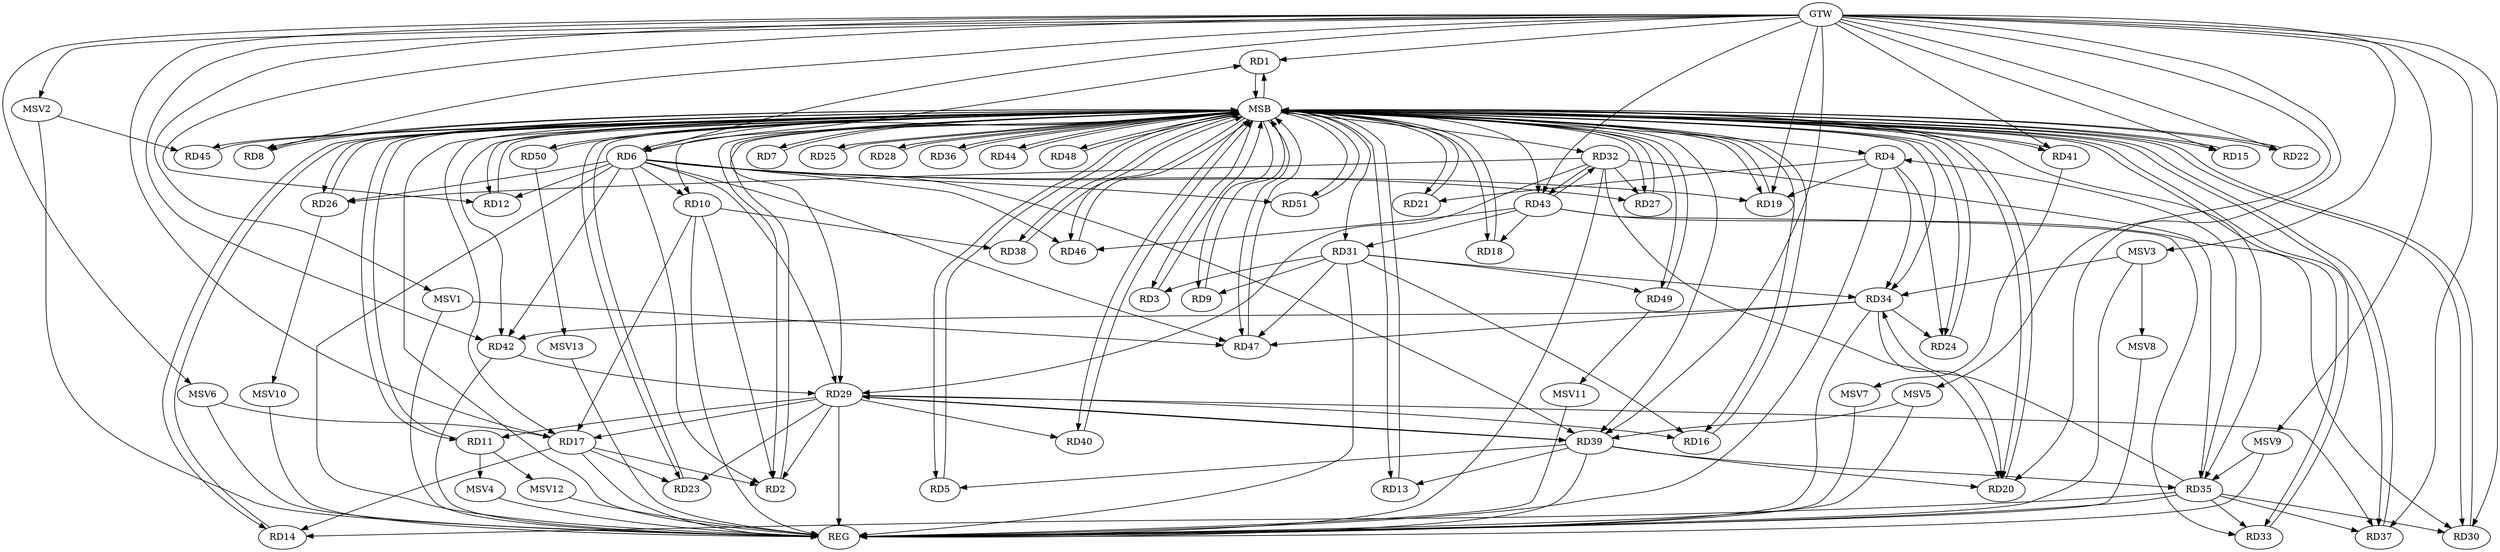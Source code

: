 strict digraph G {
  RD1 [ label="RD1" ];
  RD2 [ label="RD2" ];
  RD3 [ label="RD3" ];
  RD4 [ label="RD4" ];
  RD5 [ label="RD5" ];
  RD6 [ label="RD6" ];
  RD7 [ label="RD7" ];
  RD8 [ label="RD8" ];
  RD9 [ label="RD9" ];
  RD10 [ label="RD10" ];
  RD11 [ label="RD11" ];
  RD12 [ label="RD12" ];
  RD13 [ label="RD13" ];
  RD14 [ label="RD14" ];
  RD15 [ label="RD15" ];
  RD16 [ label="RD16" ];
  RD17 [ label="RD17" ];
  RD18 [ label="RD18" ];
  RD19 [ label="RD19" ];
  RD20 [ label="RD20" ];
  RD21 [ label="RD21" ];
  RD22 [ label="RD22" ];
  RD23 [ label="RD23" ];
  RD24 [ label="RD24" ];
  RD25 [ label="RD25" ];
  RD26 [ label="RD26" ];
  RD27 [ label="RD27" ];
  RD28 [ label="RD28" ];
  RD29 [ label="RD29" ];
  RD30 [ label="RD30" ];
  RD31 [ label="RD31" ];
  RD32 [ label="RD32" ];
  RD33 [ label="RD33" ];
  RD34 [ label="RD34" ];
  RD35 [ label="RD35" ];
  RD36 [ label="RD36" ];
  RD37 [ label="RD37" ];
  RD38 [ label="RD38" ];
  RD39 [ label="RD39" ];
  RD40 [ label="RD40" ];
  RD41 [ label="RD41" ];
  RD42 [ label="RD42" ];
  RD43 [ label="RD43" ];
  RD44 [ label="RD44" ];
  RD45 [ label="RD45" ];
  RD46 [ label="RD46" ];
  RD47 [ label="RD47" ];
  RD48 [ label="RD48" ];
  RD49 [ label="RD49" ];
  RD50 [ label="RD50" ];
  RD51 [ label="RD51" ];
  GTW [ label="GTW" ];
  REG [ label="REG" ];
  MSB [ label="MSB" ];
  MSV1 [ label="MSV1" ];
  MSV2 [ label="MSV2" ];
  MSV3 [ label="MSV3" ];
  MSV4 [ label="MSV4" ];
  MSV5 [ label="MSV5" ];
  MSV6 [ label="MSV6" ];
  MSV7 [ label="MSV7" ];
  MSV8 [ label="MSV8" ];
  MSV9 [ label="MSV9" ];
  MSV10 [ label="MSV10" ];
  MSV11 [ label="MSV11" ];
  MSV12 [ label="MSV12" ];
  MSV13 [ label="MSV13" ];
  RD6 -> RD1;
  RD10 -> RD2;
  RD17 -> RD2;
  RD29 -> RD2;
  RD31 -> RD3;
  RD4 -> RD19;
  RD4 -> RD21;
  RD4 -> RD24;
  RD4 -> RD34;
  RD35 -> RD4;
  RD39 -> RD5;
  RD6 -> RD19;
  RD6 -> RD27;
  RD6 -> RD29;
  RD6 -> RD39;
  RD6 -> RD42;
  RD6 -> RD46;
  RD6 -> RD47;
  RD31 -> RD9;
  RD10 -> RD17;
  RD10 -> RD38;
  RD29 -> RD11;
  RD39 -> RD13;
  RD17 -> RD14;
  RD35 -> RD14;
  RD29 -> RD16;
  RD31 -> RD16;
  RD17 -> RD23;
  RD29 -> RD17;
  RD43 -> RD18;
  RD32 -> RD20;
  RD34 -> RD20;
  RD39 -> RD20;
  RD29 -> RD23;
  RD34 -> RD24;
  RD32 -> RD26;
  RD32 -> RD27;
  RD32 -> RD29;
  RD29 -> RD37;
  RD29 -> RD39;
  RD39 -> RD29;
  RD29 -> RD40;
  RD42 -> RD29;
  RD35 -> RD30;
  RD43 -> RD30;
  RD31 -> RD34;
  RD43 -> RD31;
  RD31 -> RD47;
  RD31 -> RD49;
  RD32 -> RD35;
  RD32 -> RD43;
  RD43 -> RD32;
  RD35 -> RD33;
  RD43 -> RD33;
  RD35 -> RD34;
  RD34 -> RD42;
  RD34 -> RD47;
  RD35 -> RD37;
  RD39 -> RD35;
  RD43 -> RD46;
  GTW -> RD6;
  GTW -> RD43;
  GTW -> RD41;
  GTW -> RD37;
  GTW -> RD30;
  GTW -> RD42;
  GTW -> RD19;
  GTW -> RD15;
  GTW -> RD17;
  GTW -> RD22;
  GTW -> RD1;
  GTW -> RD39;
  GTW -> RD12;
  GTW -> RD20;
  GTW -> RD8;
  RD4 -> REG;
  RD6 -> REG;
  RD10 -> REG;
  RD17 -> REG;
  RD29 -> REG;
  RD31 -> REG;
  RD32 -> REG;
  RD34 -> REG;
  RD35 -> REG;
  RD39 -> REG;
  RD42 -> REG;
  RD1 -> MSB;
  MSB -> RD3;
  MSB -> RD4;
  MSB -> RD8;
  MSB -> RD28;
  MSB -> RD33;
  MSB -> RD40;
  MSB -> REG;
  RD2 -> MSB;
  MSB -> RD24;
  MSB -> RD26;
  MSB -> RD35;
  MSB -> RD38;
  RD3 -> MSB;
  MSB -> RD7;
  MSB -> RD12;
  MSB -> RD16;
  MSB -> RD18;
  MSB -> RD19;
  MSB -> RD21;
  MSB -> RD22;
  MSB -> RD23;
  RD5 -> MSB;
  MSB -> RD1;
  MSB -> RD14;
  MSB -> RD49;
  RD7 -> MSB;
  MSB -> RD30;
  MSB -> RD39;
  MSB -> RD42;
  MSB -> RD44;
  RD8 -> MSB;
  RD9 -> MSB;
  MSB -> RD15;
  MSB -> RD17;
  MSB -> RD37;
  MSB -> RD50;
  RD11 -> MSB;
  MSB -> RD20;
  MSB -> RD43;
  RD12 -> MSB;
  MSB -> RD5;
  MSB -> RD31;
  MSB -> RD34;
  MSB -> RD48;
  RD13 -> MSB;
  MSB -> RD6;
  MSB -> RD47;
  RD14 -> MSB;
  MSB -> RD36;
  RD15 -> MSB;
  RD16 -> MSB;
  MSB -> RD27;
  MSB -> RD41;
  MSB -> RD51;
  RD18 -> MSB;
  MSB -> RD2;
  MSB -> RD32;
  MSB -> RD46;
  RD19 -> MSB;
  RD20 -> MSB;
  MSB -> RD9;
  RD21 -> MSB;
  MSB -> RD11;
  RD22 -> MSB;
  MSB -> RD29;
  RD23 -> MSB;
  RD24 -> MSB;
  MSB -> RD13;
  RD25 -> MSB;
  MSB -> RD45;
  RD26 -> MSB;
  RD27 -> MSB;
  RD28 -> MSB;
  RD30 -> MSB;
  RD33 -> MSB;
  MSB -> RD10;
  RD36 -> MSB;
  MSB -> RD25;
  RD37 -> MSB;
  RD38 -> MSB;
  RD40 -> MSB;
  RD41 -> MSB;
  RD44 -> MSB;
  RD45 -> MSB;
  RD46 -> MSB;
  RD47 -> MSB;
  RD48 -> MSB;
  RD49 -> MSB;
  RD50 -> MSB;
  RD51 -> MSB;
  RD6 -> RD2;
  RD6 -> RD26;
  RD6 -> RD51;
  RD6 -> RD12;
  RD6 -> RD10;
  MSV1 -> RD47;
  GTW -> MSV1;
  MSV1 -> REG;
  MSV2 -> RD45;
  GTW -> MSV2;
  MSV2 -> REG;
  MSV3 -> RD34;
  GTW -> MSV3;
  MSV3 -> REG;
  RD11 -> MSV4;
  MSV4 -> REG;
  MSV5 -> RD39;
  GTW -> MSV5;
  MSV5 -> REG;
  MSV6 -> RD17;
  GTW -> MSV6;
  MSV6 -> REG;
  RD41 -> MSV7;
  MSV7 -> REG;
  MSV3 -> MSV8;
  MSV8 -> REG;
  MSV9 -> RD35;
  GTW -> MSV9;
  MSV9 -> REG;
  RD26 -> MSV10;
  MSV10 -> REG;
  RD49 -> MSV11;
  MSV11 -> REG;
  RD11 -> MSV12;
  MSV12 -> REG;
  RD50 -> MSV13;
  MSV13 -> REG;
}
